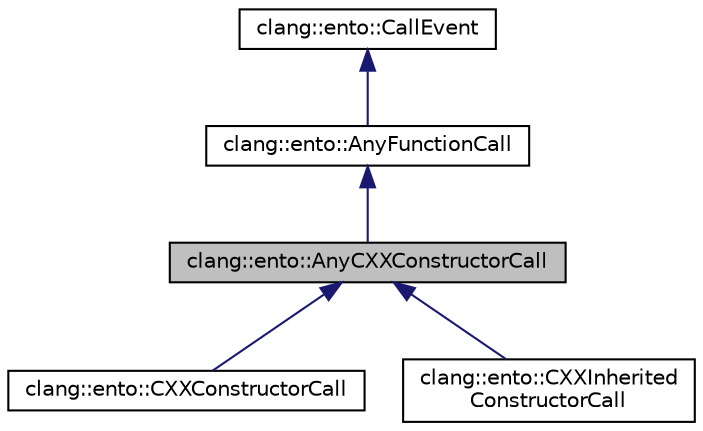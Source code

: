 digraph "clang::ento::AnyCXXConstructorCall"
{
 // LATEX_PDF_SIZE
  bgcolor="transparent";
  edge [fontname="Helvetica",fontsize="10",labelfontname="Helvetica",labelfontsize="10"];
  node [fontname="Helvetica",fontsize="10",shape=record];
  Node1 [label="clang::ento::AnyCXXConstructorCall",height=0.2,width=0.4,color="black", fillcolor="grey75", style="filled", fontcolor="black",tooltip="Represents any constructor invocation."];
  Node2 -> Node1 [dir="back",color="midnightblue",fontsize="10",style="solid",fontname="Helvetica"];
  Node2 [label="clang::ento::AnyFunctionCall",height=0.2,width=0.4,color="black",URL="$classclang_1_1ento_1_1AnyFunctionCall.html",tooltip="Represents a call to any sort of function that might have a FunctionDecl."];
  Node3 -> Node2 [dir="back",color="midnightblue",fontsize="10",style="solid",fontname="Helvetica"];
  Node3 [label="clang::ento::CallEvent",height=0.2,width=0.4,color="black",URL="$classclang_1_1ento_1_1CallEvent.html",tooltip="Represents an abstract call to a function or method along a particular path."];
  Node1 -> Node4 [dir="back",color="midnightblue",fontsize="10",style="solid",fontname="Helvetica"];
  Node4 [label="clang::ento::CXXConstructorCall",height=0.2,width=0.4,color="black",URL="$classclang_1_1ento_1_1CXXConstructorCall.html",tooltip="Represents a call to a C++ constructor."];
  Node1 -> Node5 [dir="back",color="midnightblue",fontsize="10",style="solid",fontname="Helvetica"];
  Node5 [label="clang::ento::CXXInherited\lConstructorCall",height=0.2,width=0.4,color="black",URL="$classclang_1_1ento_1_1CXXInheritedConstructorCall.html",tooltip="Represents a call to a C++ inherited constructor."];
}
